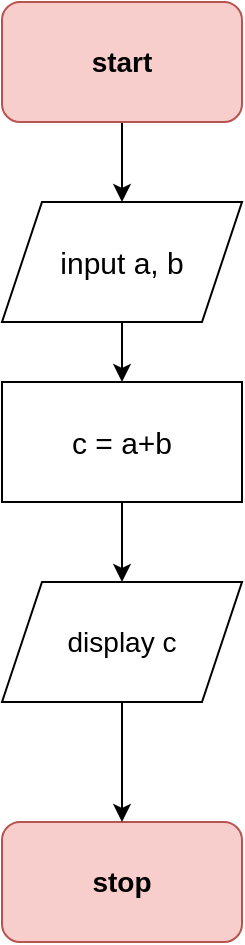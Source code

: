 <mxfile version="21.8.2" type="device" pages="3">
  <diagram name="Page-1" id="f_OqZgniQuVaRPA0awMV">
    <mxGraphModel dx="792" dy="492" grid="1" gridSize="10" guides="1" tooltips="1" connect="1" arrows="1" fold="1" page="1" pageScale="1" pageWidth="827" pageHeight="1169" math="0" shadow="0">
      <root>
        <mxCell id="0" />
        <mxCell id="1" parent="0" />
        <mxCell id="3ITuIZl3kFhbukzRSLMg-1" value="stop" style="rounded=1;whiteSpace=wrap;html=1;fillColor=#f8cecc;strokeColor=#b85450;fontStyle=1;fontSize=14;" parent="1" vertex="1">
          <mxGeometry x="200" y="430" width="120" height="60" as="geometry" />
        </mxCell>
        <mxCell id="3ITuIZl3kFhbukzRSLMg-6" value="" style="edgeStyle=orthogonalEdgeStyle;rounded=0;orthogonalLoop=1;jettySize=auto;html=1;" parent="1" source="3ITuIZl3kFhbukzRSLMg-2" target="3ITuIZl3kFhbukzRSLMg-3" edge="1">
          <mxGeometry relative="1" as="geometry" />
        </mxCell>
        <mxCell id="3ITuIZl3kFhbukzRSLMg-2" value="start" style="rounded=1;whiteSpace=wrap;html=1;fillColor=#f8cecc;strokeColor=#b85450;fontStyle=1;fontSize=14;" parent="1" vertex="1">
          <mxGeometry x="200" y="20" width="120" height="60" as="geometry" />
        </mxCell>
        <mxCell id="3ITuIZl3kFhbukzRSLMg-11" value="" style="edgeStyle=orthogonalEdgeStyle;rounded=0;orthogonalLoop=1;jettySize=auto;html=1;" parent="1" source="3ITuIZl3kFhbukzRSLMg-3" target="3ITuIZl3kFhbukzRSLMg-4" edge="1">
          <mxGeometry relative="1" as="geometry" />
        </mxCell>
        <mxCell id="3ITuIZl3kFhbukzRSLMg-3" value="input a, b" style="shape=parallelogram;perimeter=parallelogramPerimeter;whiteSpace=wrap;html=1;fixedSize=1;horizontal=1;fontSize=15;" parent="1" vertex="1">
          <mxGeometry x="200" y="120" width="120" height="60" as="geometry" />
        </mxCell>
        <mxCell id="3ITuIZl3kFhbukzRSLMg-12" value="" style="edgeStyle=orthogonalEdgeStyle;rounded=0;orthogonalLoop=1;jettySize=auto;html=1;" parent="1" source="3ITuIZl3kFhbukzRSLMg-4" target="3ITuIZl3kFhbukzRSLMg-5" edge="1">
          <mxGeometry relative="1" as="geometry" />
        </mxCell>
        <mxCell id="3ITuIZl3kFhbukzRSLMg-4" value="c = a+b" style="rounded=0;whiteSpace=wrap;html=1;fontSize=15;" parent="1" vertex="1">
          <mxGeometry x="200" y="210" width="120" height="60" as="geometry" />
        </mxCell>
        <mxCell id="3ITuIZl3kFhbukzRSLMg-9" value="" style="edgeStyle=orthogonalEdgeStyle;rounded=0;orthogonalLoop=1;jettySize=auto;html=1;" parent="1" source="3ITuIZl3kFhbukzRSLMg-5" target="3ITuIZl3kFhbukzRSLMg-1" edge="1">
          <mxGeometry relative="1" as="geometry" />
        </mxCell>
        <mxCell id="3ITuIZl3kFhbukzRSLMg-5" value="display c" style="shape=parallelogram;perimeter=parallelogramPerimeter;whiteSpace=wrap;html=1;fixedSize=1;fontSize=14;" parent="1" vertex="1">
          <mxGeometry x="200" y="310" width="120" height="60" as="geometry" />
        </mxCell>
      </root>
    </mxGraphModel>
  </diagram>
  <diagram id="tbqSpAbN_u1hKzeRooy5" name="s1-p28">
    <mxGraphModel dx="792" dy="492" grid="1" gridSize="10" guides="1" tooltips="1" connect="1" arrows="1" fold="1" page="1" pageScale="1" pageWidth="827" pageHeight="1169" math="0" shadow="0">
      <root>
        <mxCell id="0" />
        <mxCell id="1" parent="0" />
        <mxCell id="_OpUFQ_klqoeVhV2gIIT-6" value="" style="edgeStyle=orthogonalEdgeStyle;rounded=0;orthogonalLoop=1;jettySize=auto;html=1;" edge="1" parent="1" source="_OpUFQ_klqoeVhV2gIIT-1" target="_OpUFQ_klqoeVhV2gIIT-3">
          <mxGeometry relative="1" as="geometry" />
        </mxCell>
        <mxCell id="_OpUFQ_klqoeVhV2gIIT-1" value="start" style="rounded=1;whiteSpace=wrap;html=1;fillColor=#f8cecc;strokeColor=#b85450;fontStyle=1;fontSize=14;" vertex="1" parent="1">
          <mxGeometry x="160" y="70" width="120" height="60" as="geometry" />
        </mxCell>
        <mxCell id="_OpUFQ_klqoeVhV2gIIT-2" value="stop" style="rounded=1;whiteSpace=wrap;html=1;fillColor=#f8cecc;strokeColor=#b85450;fontStyle=1;fontSize=14;" vertex="1" parent="1">
          <mxGeometry x="160" y="430" width="120" height="60" as="geometry" />
        </mxCell>
        <mxCell id="_OpUFQ_klqoeVhV2gIIT-7" value="" style="edgeStyle=orthogonalEdgeStyle;rounded=0;orthogonalLoop=1;jettySize=auto;html=1;" edge="1" parent="1" source="_OpUFQ_klqoeVhV2gIIT-3" target="_OpUFQ_klqoeVhV2gIIT-4">
          <mxGeometry relative="1" as="geometry" />
        </mxCell>
        <mxCell id="_OpUFQ_klqoeVhV2gIIT-3" value="input C" style="shape=parallelogram;perimeter=parallelogramPerimeter;whiteSpace=wrap;html=1;fixedSize=1;fontStyle=1;fontSize=14;" vertex="1" parent="1">
          <mxGeometry x="160" y="160" width="120" height="60" as="geometry" />
        </mxCell>
        <mxCell id="_OpUFQ_klqoeVhV2gIIT-8" value="" style="edgeStyle=orthogonalEdgeStyle;rounded=0;orthogonalLoop=1;jettySize=auto;html=1;" edge="1" parent="1" source="_OpUFQ_klqoeVhV2gIIT-4" target="_OpUFQ_klqoeVhV2gIIT-5">
          <mxGeometry relative="1" as="geometry" />
        </mxCell>
        <mxCell id="_OpUFQ_klqoeVhV2gIIT-4" value="F= (9/5)*C + 32" style="rounded=0;whiteSpace=wrap;html=1;fontStyle=1;fontSize=14;fillColor=#fff2cc;strokeColor=#d6b656;" vertex="1" parent="1">
          <mxGeometry x="160" y="240" width="120" height="60" as="geometry" />
        </mxCell>
        <mxCell id="_OpUFQ_klqoeVhV2gIIT-9" value="" style="edgeStyle=orthogonalEdgeStyle;rounded=0;orthogonalLoop=1;jettySize=auto;html=1;" edge="1" parent="1" source="_OpUFQ_klqoeVhV2gIIT-5" target="_OpUFQ_klqoeVhV2gIIT-2">
          <mxGeometry relative="1" as="geometry" />
        </mxCell>
        <mxCell id="_OpUFQ_klqoeVhV2gIIT-5" value="display F" style="shape=parallelogram;perimeter=parallelogramPerimeter;whiteSpace=wrap;html=1;fixedSize=1;fontStyle=1;fontSize=14;" vertex="1" parent="1">
          <mxGeometry x="160" y="330" width="120" height="60" as="geometry" />
        </mxCell>
      </root>
    </mxGraphModel>
  </diagram>
  <diagram id="6imE5NKaEB8l0sNQGACu" name="s1-p28(2)">
    <mxGraphModel dx="792" dy="492" grid="1" gridSize="10" guides="1" tooltips="1" connect="1" arrows="1" fold="1" page="1" pageScale="1" pageWidth="827" pageHeight="1169" math="0" shadow="0">
      <root>
        <mxCell id="0" />
        <mxCell id="1" parent="0" />
        <mxCell id="TDUilbJB7cpjkzRJwPvC-6" value="" style="edgeStyle=orthogonalEdgeStyle;rounded=0;orthogonalLoop=1;jettySize=auto;html=1;" edge="1" parent="1" source="TDUilbJB7cpjkzRJwPvC-1" target="TDUilbJB7cpjkzRJwPvC-3">
          <mxGeometry relative="1" as="geometry" />
        </mxCell>
        <mxCell id="TDUilbJB7cpjkzRJwPvC-1" value="start" style="rounded=1;whiteSpace=wrap;html=1;fillColor=#f8cecc;strokeColor=#b85450;fontStyle=1;fontSize=14;" vertex="1" parent="1">
          <mxGeometry x="210" y="30" width="120" height="60" as="geometry" />
        </mxCell>
        <mxCell id="TDUilbJB7cpjkzRJwPvC-2" value="stop" style="rounded=1;whiteSpace=wrap;html=1;fillColor=#f8cecc;strokeColor=#b85450;fontStyle=1;fontSize=14;" vertex="1" parent="1">
          <mxGeometry x="210" y="400" width="120" height="60" as="geometry" />
        </mxCell>
        <mxCell id="TDUilbJB7cpjkzRJwPvC-7" value="" style="edgeStyle=orthogonalEdgeStyle;rounded=0;orthogonalLoop=1;jettySize=auto;html=1;" edge="1" parent="1" source="TDUilbJB7cpjkzRJwPvC-3" target="TDUilbJB7cpjkzRJwPvC-4">
          <mxGeometry relative="1" as="geometry" />
        </mxCell>
        <mxCell id="TDUilbJB7cpjkzRJwPvC-3" value="Input Bio, Phy, Che" style="shape=parallelogram;perimeter=parallelogramPerimeter;whiteSpace=wrap;html=1;fixedSize=1;fontStyle=1;fontSize=14;" vertex="1" parent="1">
          <mxGeometry x="185" y="120" width="170" height="60" as="geometry" />
        </mxCell>
        <mxCell id="TDUilbJB7cpjkzRJwPvC-8" value="" style="edgeStyle=orthogonalEdgeStyle;rounded=0;orthogonalLoop=1;jettySize=auto;html=1;" edge="1" parent="1" source="TDUilbJB7cpjkzRJwPvC-4" target="TDUilbJB7cpjkzRJwPvC-5">
          <mxGeometry relative="1" as="geometry" />
        </mxCell>
        <mxCell id="TDUilbJB7cpjkzRJwPvC-4" value="Total = Bio+Phy+Che&lt;br style=&quot;font-size: 14px;&quot;&gt;Average = Total/3" style="rounded=0;whiteSpace=wrap;html=1;fontStyle=1;fontSize=14;fillColor=#fff2cc;strokeColor=#d6b656;" vertex="1" parent="1">
          <mxGeometry x="190" y="210" width="160" height="60" as="geometry" />
        </mxCell>
        <mxCell id="TDUilbJB7cpjkzRJwPvC-9" value="" style="edgeStyle=orthogonalEdgeStyle;rounded=0;orthogonalLoop=1;jettySize=auto;html=1;" edge="1" parent="1" source="TDUilbJB7cpjkzRJwPvC-5" target="TDUilbJB7cpjkzRJwPvC-2">
          <mxGeometry relative="1" as="geometry" />
        </mxCell>
        <mxCell id="TDUilbJB7cpjkzRJwPvC-5" value="Print Total, Average" style="shape=parallelogram;perimeter=parallelogramPerimeter;whiteSpace=wrap;html=1;fixedSize=1;fontStyle=1;fontSize=14;" vertex="1" parent="1">
          <mxGeometry x="187.5" y="310" width="165" height="60" as="geometry" />
        </mxCell>
      </root>
    </mxGraphModel>
  </diagram>
</mxfile>
